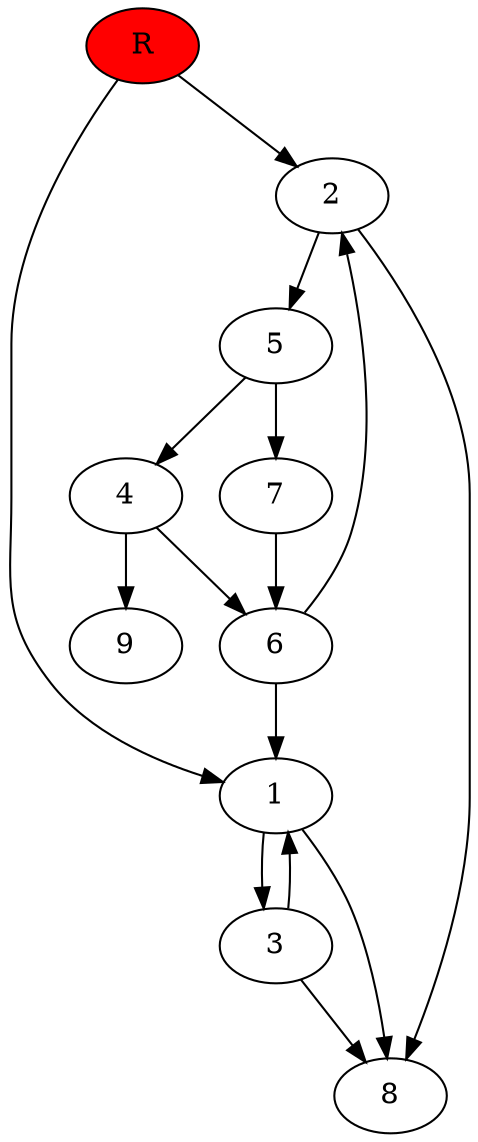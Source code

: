 digraph prb17269 {
	1
	2
	3
	4
	5
	6
	7
	8
	R [fillcolor="#ff0000" style=filled]
	1 -> 3
	1 -> 8
	2 -> 5
	2 -> 8
	3 -> 1
	3 -> 8
	4 -> 6
	4 -> 9
	5 -> 4
	5 -> 7
	6 -> 1
	6 -> 2
	7 -> 6
	R -> 1
	R -> 2
}
